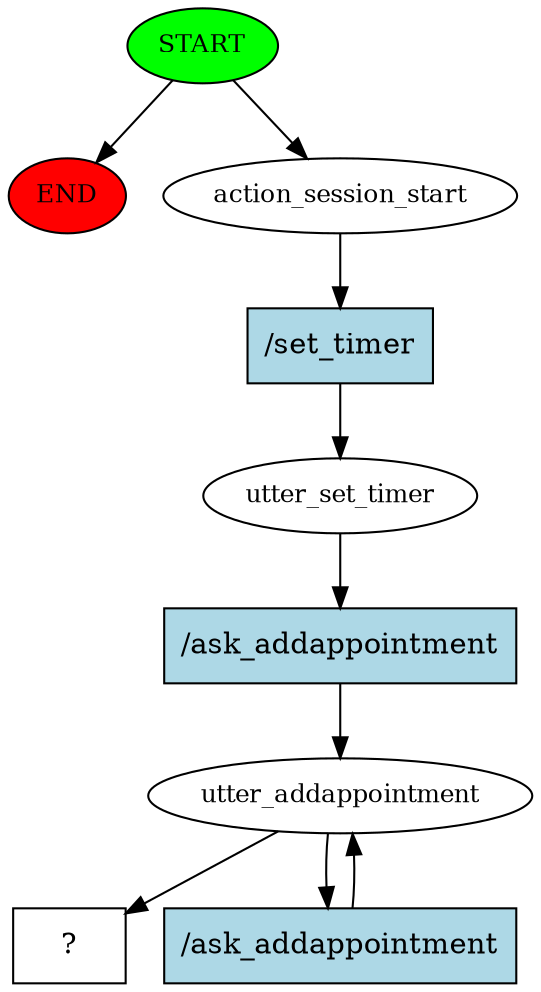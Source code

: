 digraph  {
0 [class="start active", fillcolor=green, fontsize=12, label=START, style=filled];
"-1" [class=end, fillcolor=red, fontsize=12, label=END, style=filled];
1 [class=active, fontsize=12, label=action_session_start];
2 [class=active, fontsize=12, label=utter_set_timer];
3 [class=active, fontsize=12, label=utter_addappointment];
5 [class="intent dashed active", label="  ?  ", shape=rect];
6 [class="intent active", fillcolor=lightblue, label="/set_timer", shape=rect, style=filled];
7 [class="intent active", fillcolor=lightblue, label="/ask_addappointment", shape=rect, style=filled];
8 [class="intent active", fillcolor=lightblue, label="/ask_addappointment", shape=rect, style=filled];
0 -> "-1"  [class="", key=NONE, label=""];
0 -> 1  [class=active, key=NONE, label=""];
1 -> 6  [class=active, key=0];
2 -> 7  [class=active, key=0];
3 -> 5  [class=active, key=NONE, label=""];
3 -> 8  [class=active, key=0];
6 -> 2  [class=active, key=0];
7 -> 3  [class=active, key=0];
8 -> 3  [class=active, key=0];
}
